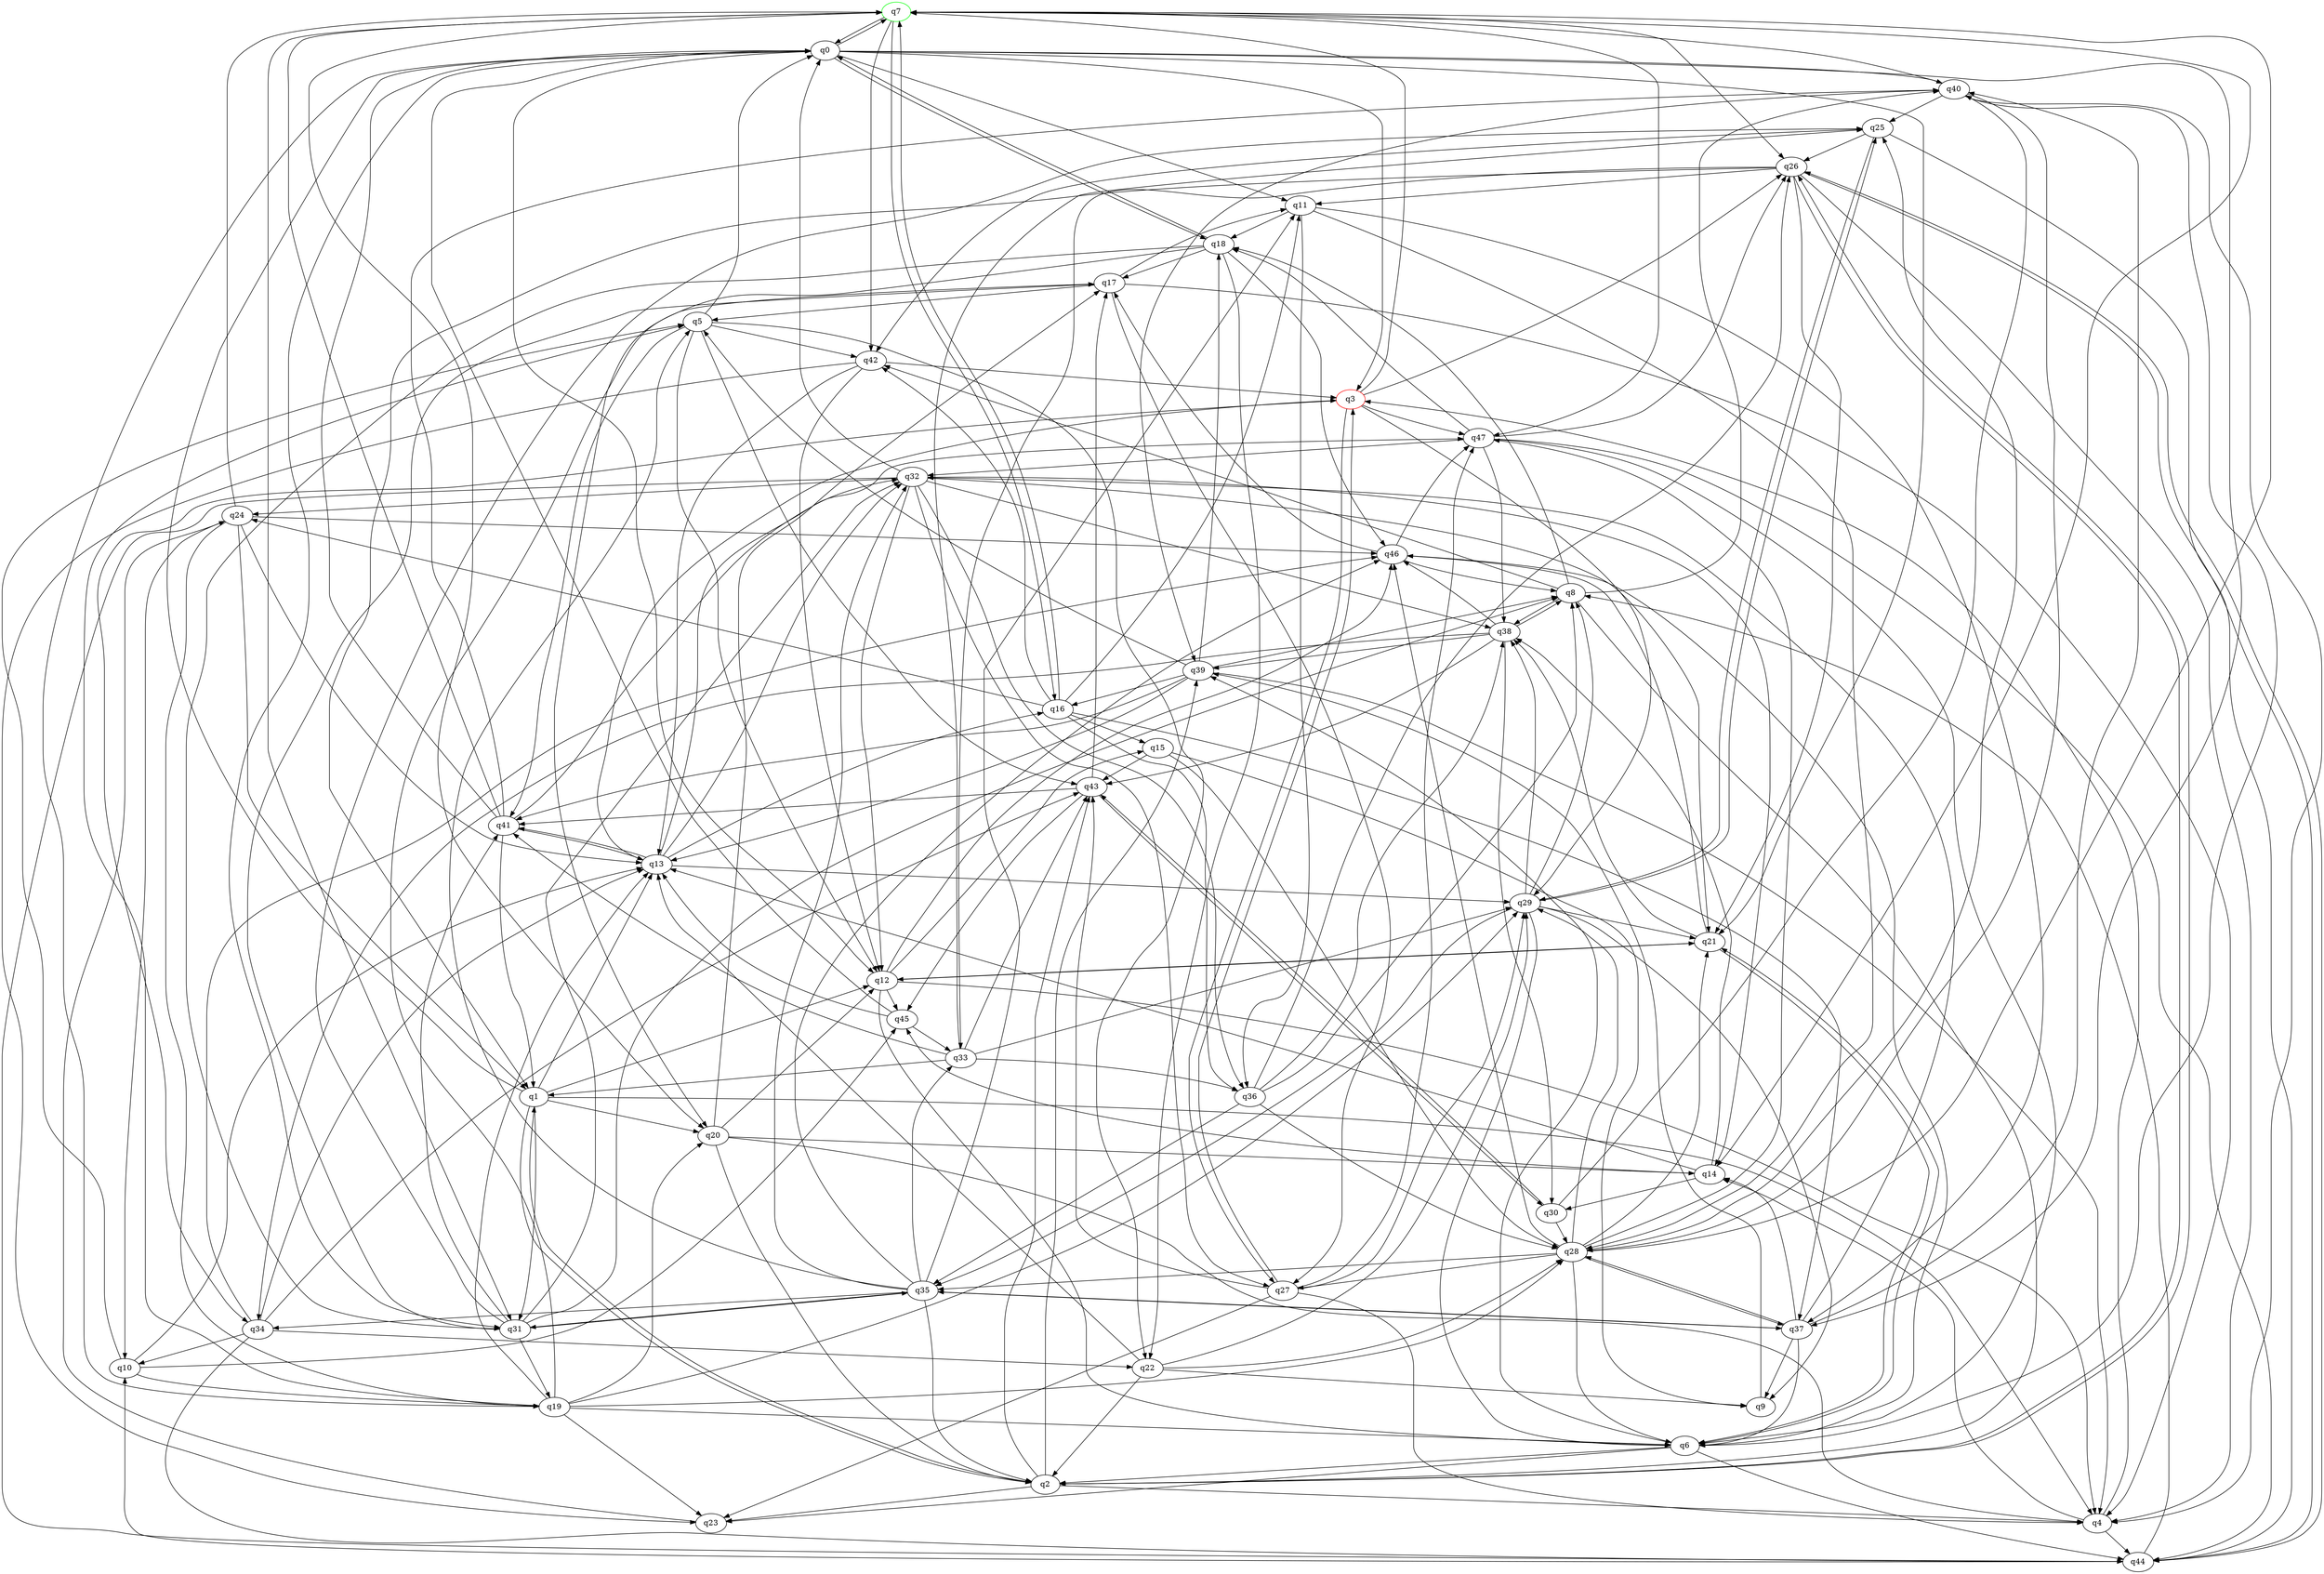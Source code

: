 digraph A{
q7 [initial=1,color=green];
q3 [final=1,color=red];
q0 -> q3;
q0 -> q7;
q0 -> q11;
q0 -> q12;
q0 -> q18;
q0 -> q19;
q0 -> q21;
q0 -> q31;
q0 -> q37;
q0 -> q40;
q1 -> q0;
q1 -> q2;
q1 -> q4;
q1 -> q12;
q1 -> q13;
q1 -> q20;
q1 -> q31;
q2 -> q1;
q2 -> q4;
q2 -> q23;
q2 -> q26;
q2 -> q39;
q2 -> q43;
q3 -> q7;
q3 -> q26;
q3 -> q27;
q3 -> q29;
q3 -> q34;
q3 -> q47;
q4 -> q3;
q4 -> q14;
q4 -> q44;
q5 -> q0;
q5 -> q12;
q5 -> q22;
q5 -> q41;
q5 -> q42;
q5 -> q43;
q6 -> q2;
q6 -> q21;
q6 -> q23;
q6 -> q39;
q6 -> q44;
q7 -> q0;
q7 -> q14;
q7 -> q16;
q7 -> q20;
q7 -> q26;
q7 -> q31;
q7 -> q42;
q7 -> q47;
q8 -> q2;
q8 -> q18;
q8 -> q38;
q8 -> q40;
q8 -> q42;
q9 -> q39;
q10 -> q5;
q10 -> q13;
q10 -> q19;
q10 -> q45;
q11 -> q18;
q11 -> q28;
q11 -> q36;
q11 -> q37;
q12 -> q4;
q12 -> q6;
q12 -> q15;
q12 -> q21;
q12 -> q45;
q12 -> q46;
q13 -> q3;
q13 -> q16;
q13 -> q29;
q13 -> q32;
q13 -> q41;
q13 -> q47;
q14 -> q13;
q14 -> q30;
q14 -> q38;
q14 -> q45;
q15 -> q9;
q15 -> q28;
q15 -> q43;
q16 -> q7;
q16 -> q11;
q16 -> q15;
q16 -> q24;
q16 -> q36;
q16 -> q37;
q16 -> q42;
q17 -> q4;
q17 -> q5;
q17 -> q11;
q17 -> q27;
q18 -> q0;
q18 -> q17;
q18 -> q20;
q18 -> q22;
q18 -> q31;
q18 -> q46;
q19 -> q5;
q19 -> q6;
q19 -> q13;
q19 -> q17;
q19 -> q20;
q19 -> q23;
q19 -> q28;
q19 -> q29;
q20 -> q2;
q20 -> q4;
q20 -> q12;
q20 -> q14;
q20 -> q17;
q21 -> q6;
q21 -> q12;
q21 -> q38;
q21 -> q46;
q22 -> q2;
q22 -> q9;
q22 -> q13;
q22 -> q28;
q22 -> q29;
q23 -> q24;
q24 -> q1;
q24 -> q7;
q24 -> q10;
q24 -> q13;
q24 -> q19;
q24 -> q46;
q25 -> q26;
q25 -> q29;
q25 -> q42;
q25 -> q44;
q26 -> q1;
q26 -> q2;
q26 -> q4;
q26 -> q11;
q26 -> q21;
q26 -> q33;
q26 -> q44;
q27 -> q3;
q27 -> q4;
q27 -> q23;
q27 -> q29;
q27 -> q43;
q27 -> q47;
q28 -> q6;
q28 -> q7;
q28 -> q21;
q28 -> q25;
q28 -> q27;
q28 -> q29;
q28 -> q35;
q28 -> q37;
q28 -> q46;
q28 -> q47;
q29 -> q6;
q29 -> q8;
q29 -> q9;
q29 -> q21;
q29 -> q25;
q29 -> q35;
q29 -> q38;
q30 -> q28;
q30 -> q40;
q30 -> q43;
q31 -> q8;
q31 -> q17;
q31 -> q19;
q31 -> q25;
q31 -> q32;
q31 -> q35;
q31 -> q41;
q32 -> q0;
q32 -> q12;
q32 -> q14;
q32 -> q21;
q32 -> q24;
q32 -> q27;
q32 -> q36;
q32 -> q38;
q32 -> q44;
q33 -> q1;
q33 -> q25;
q33 -> q29;
q33 -> q36;
q33 -> q41;
q33 -> q43;
q34 -> q10;
q34 -> q13;
q34 -> q22;
q34 -> q43;
q34 -> q44;
q34 -> q46;
q35 -> q2;
q35 -> q5;
q35 -> q11;
q35 -> q31;
q35 -> q32;
q35 -> q33;
q35 -> q34;
q35 -> q37;
q35 -> q46;
q36 -> q8;
q36 -> q26;
q36 -> q28;
q36 -> q35;
q36 -> q38;
q37 -> q6;
q37 -> q9;
q37 -> q14;
q37 -> q28;
q37 -> q32;
q37 -> q35;
q37 -> q40;
q38 -> q8;
q38 -> q30;
q38 -> q34;
q38 -> q39;
q38 -> q43;
q38 -> q46;
q39 -> q4;
q39 -> q5;
q39 -> q8;
q39 -> q13;
q39 -> q16;
q39 -> q18;
q39 -> q41;
q40 -> q4;
q40 -> q6;
q40 -> q7;
q40 -> q25;
q40 -> q28;
q40 -> q39;
q41 -> q0;
q41 -> q1;
q41 -> q7;
q41 -> q13;
q41 -> q32;
q41 -> q40;
q42 -> q3;
q42 -> q12;
q42 -> q13;
q42 -> q23;
q43 -> q17;
q43 -> q30;
q43 -> q41;
q43 -> q45;
q44 -> q8;
q44 -> q10;
q44 -> q26;
q45 -> q0;
q45 -> q13;
q45 -> q33;
q46 -> q6;
q46 -> q8;
q46 -> q17;
q46 -> q47;
q47 -> q6;
q47 -> q18;
q47 -> q26;
q47 -> q32;
q47 -> q38;
q47 -> q44;
}